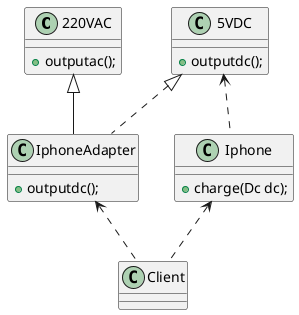 @startuml AdapterPattern
class 220VAC{
  +outputac();
}

class 5VDC{
  +outputdc();
}

class IphoneAdapter extends 220VAC{
  +outputdc();
}


class Iphone{
  +charge(Dc dc);
}


class Client

5VDC <|.. IphoneAdapter
5VDC <.. Iphone

IphoneAdapter <.. Client
Iphone <.. Client




@enduml